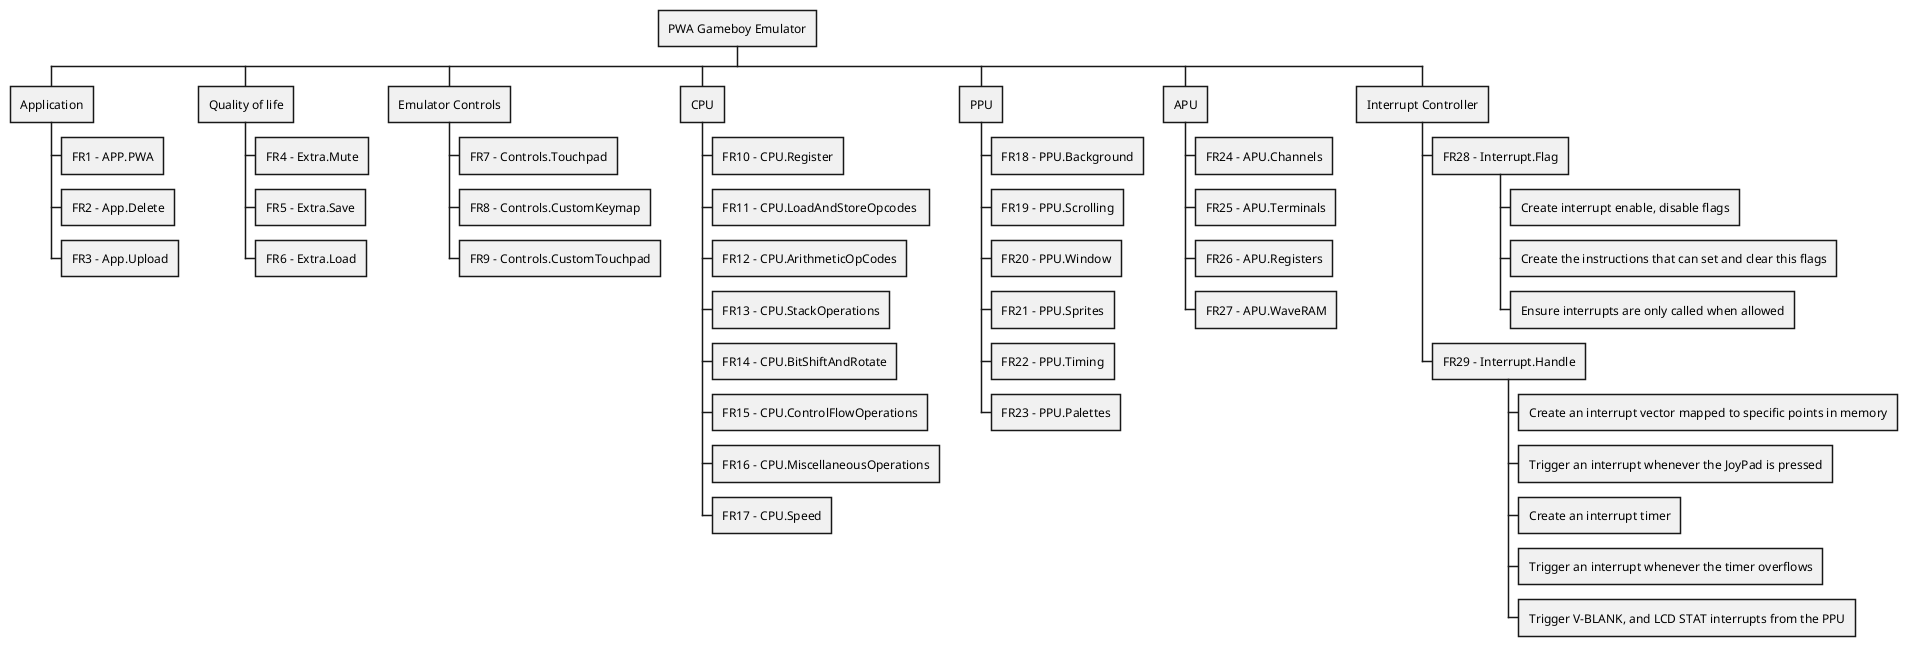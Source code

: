 @startwbs
* PWA Gameboy Emulator
** Application
*** FR1 - APP.PWA
*** FR2 - App.Delete
*** FR3 - App.Upload
** Quality of life
*** FR4 - Extra.Mute
*** FR5 - Extra.Save
*** FR6 - Extra.Load
** Emulator Controls
*** FR7 - Controls.Touchpad
*** FR8 - Controls.CustomKeymap
*** FR9 - Controls.CustomTouchpad
** CPU
*** FR10 - CPU.Register
*** FR11 - CPU.LoadAndStoreOpcodes 
*** FR12 - CPU.ArithmeticOpCodes
*** FR13 - CPU.StackOperations
*** FR14 - CPU.BitShiftAndRotate
*** FR15 - CPU.ControlFlowOperations
*** FR16 - CPU.MiscellaneousOperations
*** FR17 - CPU.Speed
** PPU
*** FR18 - PPU.Background
*** FR19 - PPU.Scrolling
*** FR20 - PPU.Window
*** FR21 - PPU.Sprites
*** FR22 - PPU.Timing
*** FR23 - PPU.Palettes
** APU
*** FR24 - APU.Channels
*** FR25 - APU.Terminals
*** FR26 - APU.Registers
*** FR27 - APU.WaveRAM
** Interrupt Controller
*** FR28 - Interrupt.Flag
**** Create interrupt enable, disable flags
**** Create the instructions that can set and clear this flags
**** Ensure interrupts are only called when allowed
*** FR29 - Interrupt.Handle
**** Create an interrupt vector mapped to specific points in memory
**** Trigger an interrupt whenever the JoyPad is pressed
**** Create an interrupt timer
**** Trigger an interrupt whenever the timer overflows
**** Trigger V-BLANK, and LCD STAT interrupts from the PPU
@endwbs

